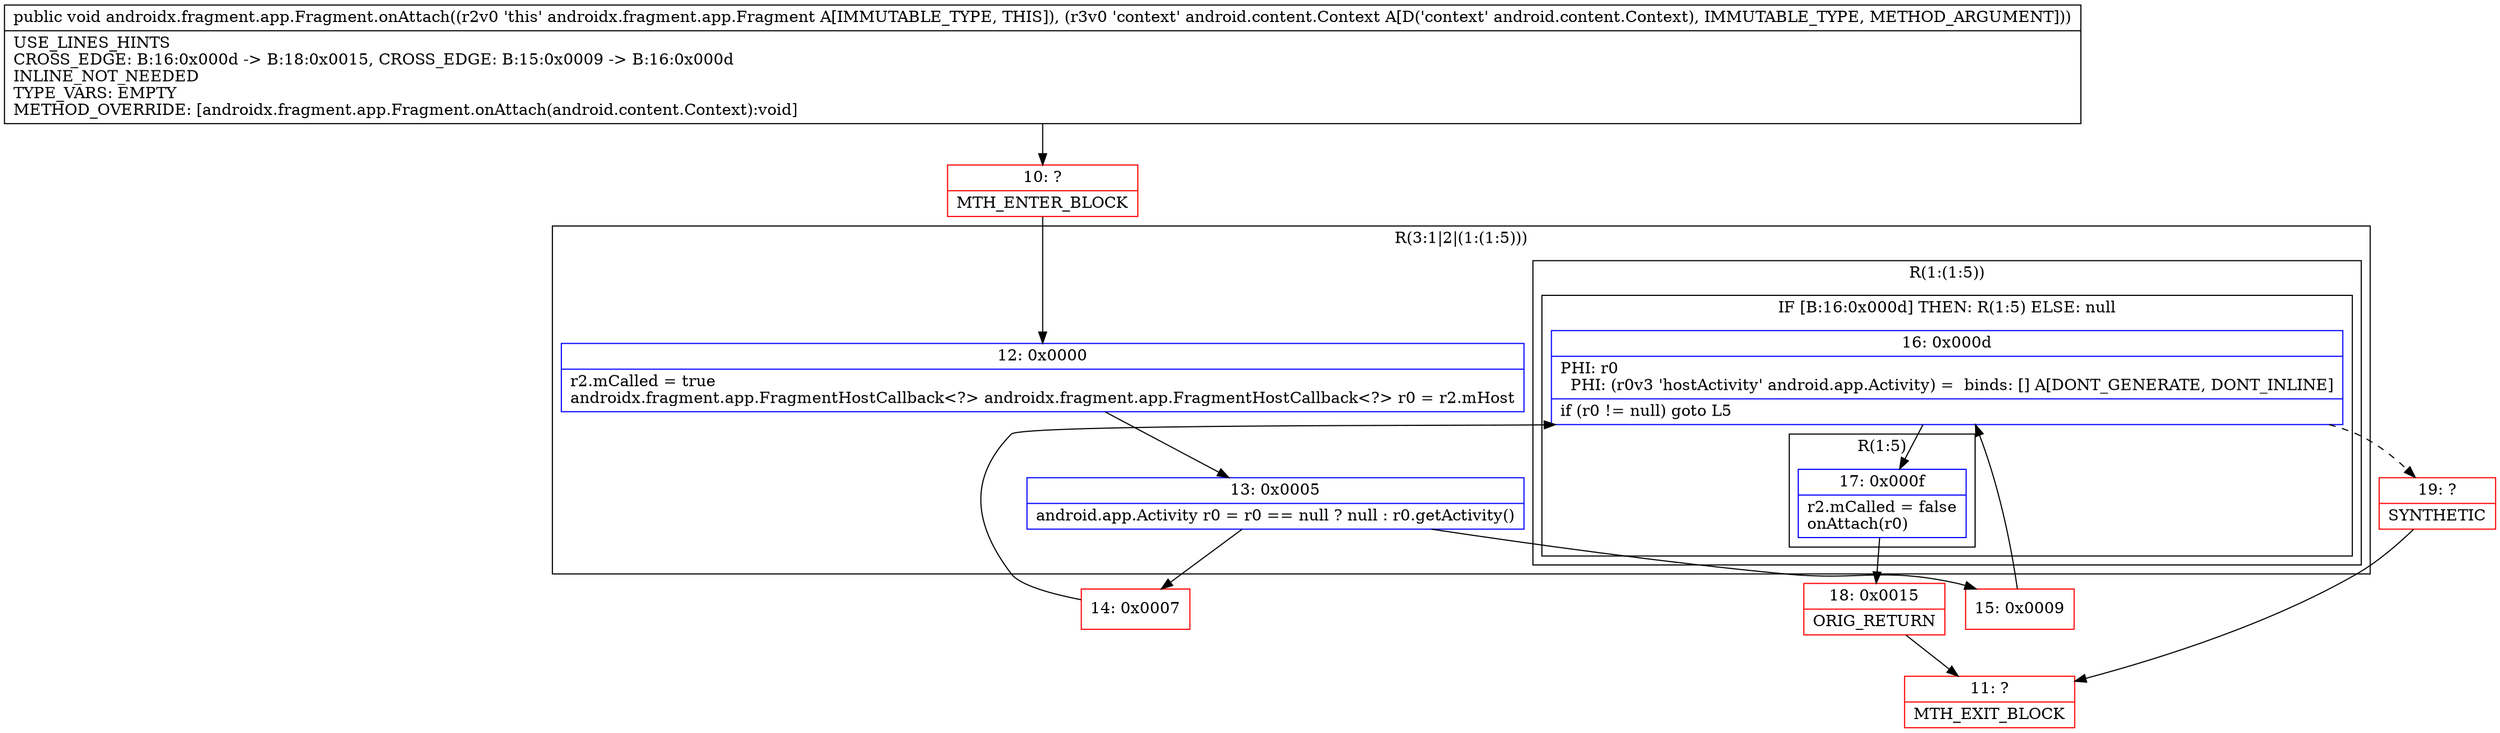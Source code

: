digraph "CFG forandroidx.fragment.app.Fragment.onAttach(Landroid\/content\/Context;)V" {
subgraph cluster_Region_290956082 {
label = "R(3:1|2|(1:(1:5)))";
node [shape=record,color=blue];
Node_12 [shape=record,label="{12\:\ 0x0000|r2.mCalled = true\landroidx.fragment.app.FragmentHostCallback\<?\> androidx.fragment.app.FragmentHostCallback\<?\> r0 = r2.mHost\l}"];
Node_13 [shape=record,label="{13\:\ 0x0005|android.app.Activity r0 = r0 == null ? null : r0.getActivity()\l}"];
subgraph cluster_Region_1114431881 {
label = "R(1:(1:5))";
node [shape=record,color=blue];
subgraph cluster_IfRegion_660616814 {
label = "IF [B:16:0x000d] THEN: R(1:5) ELSE: null";
node [shape=record,color=blue];
Node_16 [shape=record,label="{16\:\ 0x000d|PHI: r0 \l  PHI: (r0v3 'hostActivity' android.app.Activity) =  binds: [] A[DONT_GENERATE, DONT_INLINE]\l|if (r0 != null) goto L5\l}"];
subgraph cluster_Region_1611107694 {
label = "R(1:5)";
node [shape=record,color=blue];
Node_17 [shape=record,label="{17\:\ 0x000f|r2.mCalled = false\lonAttach(r0)\l}"];
}
}
}
}
Node_10 [shape=record,color=red,label="{10\:\ ?|MTH_ENTER_BLOCK\l}"];
Node_14 [shape=record,color=red,label="{14\:\ 0x0007}"];
Node_18 [shape=record,color=red,label="{18\:\ 0x0015|ORIG_RETURN\l}"];
Node_11 [shape=record,color=red,label="{11\:\ ?|MTH_EXIT_BLOCK\l}"];
Node_19 [shape=record,color=red,label="{19\:\ ?|SYNTHETIC\l}"];
Node_15 [shape=record,color=red,label="{15\:\ 0x0009}"];
MethodNode[shape=record,label="{public void androidx.fragment.app.Fragment.onAttach((r2v0 'this' androidx.fragment.app.Fragment A[IMMUTABLE_TYPE, THIS]), (r3v0 'context' android.content.Context A[D('context' android.content.Context), IMMUTABLE_TYPE, METHOD_ARGUMENT]))  | USE_LINES_HINTS\lCROSS_EDGE: B:16:0x000d \-\> B:18:0x0015, CROSS_EDGE: B:15:0x0009 \-\> B:16:0x000d\lINLINE_NOT_NEEDED\lTYPE_VARS: EMPTY\lMETHOD_OVERRIDE: [androidx.fragment.app.Fragment.onAttach(android.content.Context):void]\l}"];
MethodNode -> Node_10;Node_12 -> Node_13;
Node_13 -> Node_14;
Node_13 -> Node_15;
Node_16 -> Node_17;
Node_16 -> Node_19[style=dashed];
Node_17 -> Node_18;
Node_10 -> Node_12;
Node_14 -> Node_16;
Node_18 -> Node_11;
Node_19 -> Node_11;
Node_15 -> Node_16;
}

